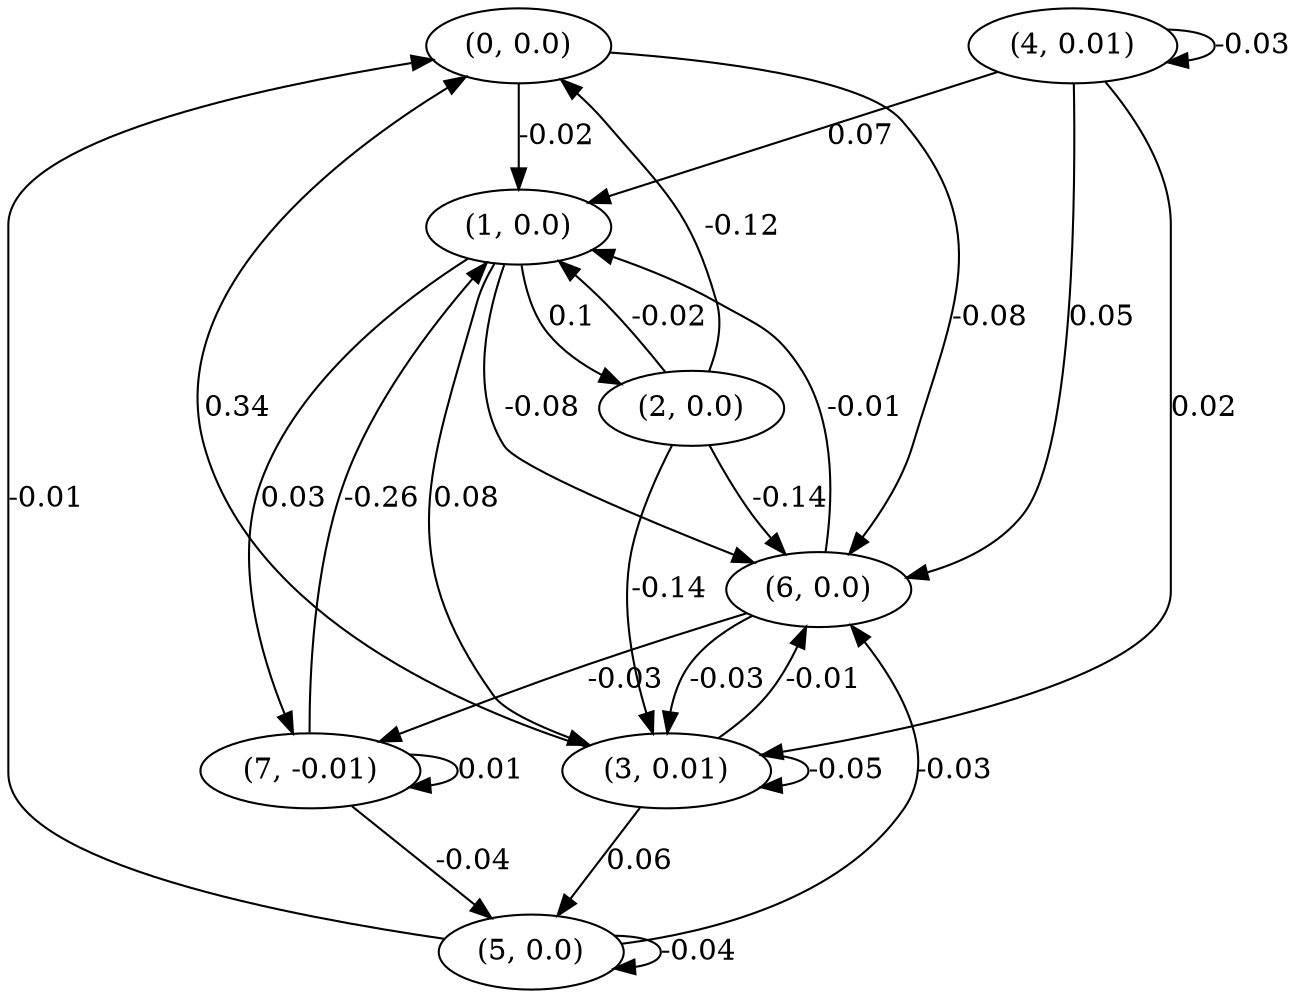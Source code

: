 digraph {
    0 [ label = "(0, 0.0)" ]
    1 [ label = "(1, 0.0)" ]
    2 [ label = "(2, 0.0)" ]
    3 [ label = "(3, 0.01)" ]
    4 [ label = "(4, 0.01)" ]
    5 [ label = "(5, 0.0)" ]
    6 [ label = "(6, 0.0)" ]
    7 [ label = "(7, -0.01)" ]
    3 -> 3 [ label = "-0.05" ]
    4 -> 4 [ label = "-0.03" ]
    5 -> 5 [ label = "-0.04" ]
    7 -> 7 [ label = "0.01" ]
    2 -> 0 [ label = "-0.12" ]
    3 -> 0 [ label = "0.34" ]
    5 -> 0 [ label = "-0.01" ]
    0 -> 1 [ label = "-0.02" ]
    2 -> 1 [ label = "-0.02" ]
    4 -> 1 [ label = "0.07" ]
    6 -> 1 [ label = "-0.01" ]
    7 -> 1 [ label = "-0.26" ]
    1 -> 2 [ label = "0.1" ]
    1 -> 3 [ label = "0.08" ]
    2 -> 3 [ label = "-0.14" ]
    4 -> 3 [ label = "0.02" ]
    6 -> 3 [ label = "-0.03" ]
    3 -> 5 [ label = "0.06" ]
    7 -> 5 [ label = "-0.04" ]
    0 -> 6 [ label = "-0.08" ]
    1 -> 6 [ label = "-0.08" ]
    2 -> 6 [ label = "-0.14" ]
    3 -> 6 [ label = "-0.01" ]
    4 -> 6 [ label = "0.05" ]
    5 -> 6 [ label = "-0.03" ]
    1 -> 7 [ label = "0.03" ]
    6 -> 7 [ label = "-0.03" ]
}

